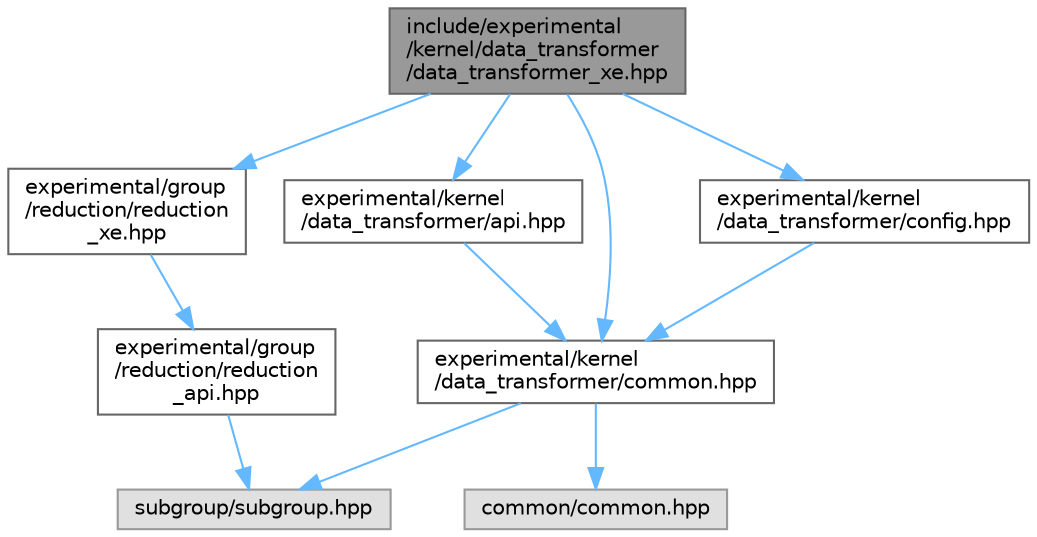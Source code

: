 digraph "include/experimental/kernel/data_transformer/data_transformer_xe.hpp"
{
 // LATEX_PDF_SIZE
  bgcolor="transparent";
  edge [fontname=Helvetica,fontsize=10,labelfontname=Helvetica,labelfontsize=10];
  node [fontname=Helvetica,fontsize=10,shape=box,height=0.2,width=0.4];
  Node1 [id="Node000001",label="include/experimental\l/kernel/data_transformer\l/data_transformer_xe.hpp",height=0.2,width=0.4,color="gray40", fillcolor="grey60", style="filled", fontcolor="black",tooltip="C++ API."];
  Node1 -> Node2 [id="edge1_Node000001_Node000002",color="steelblue1",style="solid",tooltip=" "];
  Node2 [id="Node000002",label="experimental/group\l/reduction/reduction\l_xe.hpp",height=0.2,width=0.4,color="grey40", fillcolor="white", style="filled",URL="$reduction__xe_8hpp.html",tooltip="C++ API."];
  Node2 -> Node3 [id="edge2_Node000002_Node000003",color="steelblue1",style="solid",tooltip=" "];
  Node3 [id="Node000003",label="experimental/group\l/reduction/reduction\l_api.hpp",height=0.2,width=0.4,color="grey40", fillcolor="white", style="filled",URL="$reduction__api_8hpp.html",tooltip="C++ API."];
  Node3 -> Node4 [id="edge3_Node000003_Node000004",color="steelblue1",style="solid",tooltip=" "];
  Node4 [id="Node000004",label="subgroup/subgroup.hpp",height=0.2,width=0.4,color="grey60", fillcolor="#E0E0E0", style="filled",tooltip=" "];
  Node1 -> Node5 [id="edge4_Node000001_Node000005",color="steelblue1",style="solid",tooltip=" "];
  Node5 [id="Node000005",label="experimental/kernel\l/data_transformer/api.hpp",height=0.2,width=0.4,color="grey40", fillcolor="white", style="filled",URL="$experimental_2kernel_2data__transformer_2api_8hpp.html",tooltip="C++ API."];
  Node5 -> Node6 [id="edge5_Node000005_Node000006",color="steelblue1",style="solid",tooltip=" "];
  Node6 [id="Node000006",label="experimental/kernel\l/data_transformer/common.hpp",height=0.2,width=0.4,color="grey40", fillcolor="white", style="filled",URL="$experimental_2kernel_2data__transformer_2common_8hpp.html",tooltip="C++ API."];
  Node6 -> Node7 [id="edge6_Node000006_Node000007",color="steelblue1",style="solid",tooltip=" "];
  Node7 [id="Node000007",label="common/common.hpp",height=0.2,width=0.4,color="grey60", fillcolor="#E0E0E0", style="filled",tooltip=" "];
  Node6 -> Node4 [id="edge7_Node000006_Node000004",color="steelblue1",style="solid",tooltip=" "];
  Node1 -> Node6 [id="edge8_Node000001_Node000006",color="steelblue1",style="solid",tooltip=" "];
  Node1 -> Node8 [id="edge9_Node000001_Node000008",color="steelblue1",style="solid",tooltip=" "];
  Node8 [id="Node000008",label="experimental/kernel\l/data_transformer/config.hpp",height=0.2,width=0.4,color="grey40", fillcolor="white", style="filled",URL="$data__transformer_2config_8hpp.html",tooltip="C++ API."];
  Node8 -> Node6 [id="edge10_Node000008_Node000006",color="steelblue1",style="solid",tooltip=" "];
}

